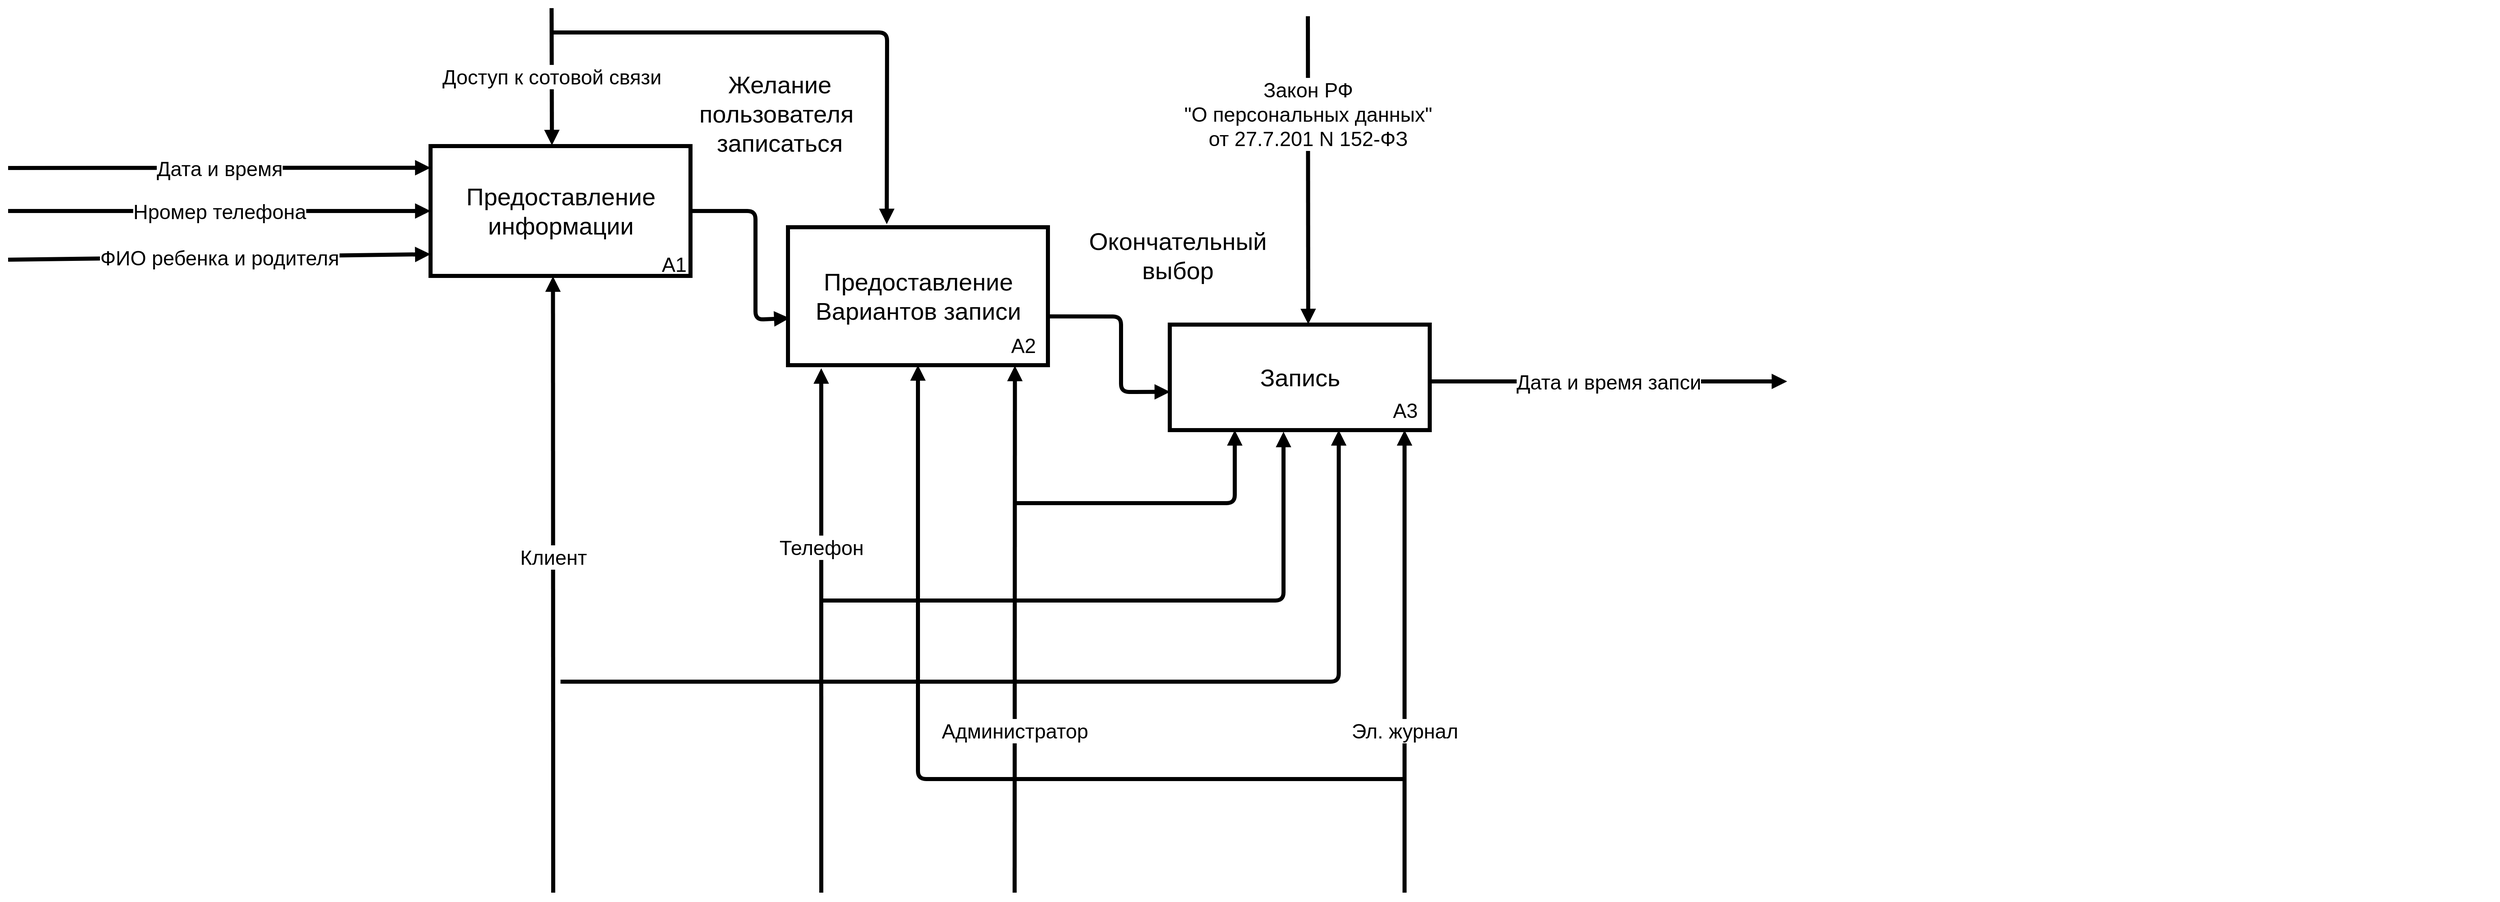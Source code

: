 <mxfile version="13.1.2" type="github">
  <diagram id="umUKt08_b0THqYxB4QMx" name="Page-1">
    <mxGraphModel dx="2714" dy="2787" grid="1" gridSize="10" guides="1" tooltips="1" connect="1" arrows="1" fold="1" page="1" pageScale="1" pageWidth="827" pageHeight="1169" math="0" shadow="0">
      <root>
        <mxCell id="0" />
        <mxCell id="1" parent="0" />
        <mxCell id="K8WBdkXXQI6Gq19Ea8D1-14" style="edgeStyle=orthogonalEdgeStyle;rounded=0;orthogonalLoop=1;jettySize=auto;html=1;exitX=0.5;exitY=1;exitDx=0;exitDy=0;targetPerimeterSpacing=0;strokeWidth=5;" parent="1" edge="1">
          <mxGeometry relative="1" as="geometry">
            <mxPoint x="2706" y="730.0" as="sourcePoint" />
            <mxPoint x="2706" y="730.0" as="targetPoint" />
          </mxGeometry>
        </mxCell>
        <mxCell id="HmVIiVWB6kzVrAjhzofl-1" value="&lt;font style=&quot;font-size: 30px&quot;&gt;Предоставление&lt;br&gt;информации&lt;br&gt;&lt;/font&gt;" style="html=1;strokeWidth=5;" parent="1" vertex="1">
          <mxGeometry x="170" y="190" width="320" height="160" as="geometry" />
        </mxCell>
        <mxCell id="HmVIiVWB6kzVrAjhzofl-2" value="&lt;font style=&quot;font-size: 25px&quot;&gt;Клиент&lt;/font&gt;" style="endArrow=block;endFill=1;endSize=6;html=1;strokeWidth=5;entryX=0.471;entryY=1.003;entryDx=0;entryDy=0;entryPerimeter=0;" parent="1" target="HmVIiVWB6kzVrAjhzofl-1" edge="1">
          <mxGeometry x="0.092" width="100" relative="1" as="geometry">
            <mxPoint x="321" y="1110" as="sourcePoint" />
            <mxPoint x="320" y="280" as="targetPoint" />
            <mxPoint as="offset" />
          </mxGeometry>
        </mxCell>
        <mxCell id="HmVIiVWB6kzVrAjhzofl-5" value="&lt;font&gt;&lt;font style=&quot;font-size: 25px&quot;&gt;Доступ к сотовой связи&lt;/font&gt;&lt;br&gt;&lt;/font&gt;" style="endArrow=block;endFill=1;endSize=6;html=1;strokeWidth=5;entryX=0.467;entryY=-0.006;entryDx=0;entryDy=0;entryPerimeter=0;" parent="1" target="HmVIiVWB6kzVrAjhzofl-1" edge="1">
          <mxGeometry width="100" relative="1" as="geometry">
            <mxPoint x="319" y="20" as="sourcePoint" />
            <mxPoint x="320" y="220" as="targetPoint" />
          </mxGeometry>
        </mxCell>
        <mxCell id="HmVIiVWB6kzVrAjhzofl-8" value="&lt;font&gt;&lt;font style=&quot;font-size: 25px&quot;&gt;Дата и время&lt;/font&gt;&lt;br&gt;&lt;/font&gt;" style="endArrow=block;endFill=1;endSize=6;html=1;strokeWidth=5;entryX=0;entryY=0.167;entryDx=0;entryDy=0;entryPerimeter=0;" parent="1" target="HmVIiVWB6kzVrAjhzofl-1" edge="1">
          <mxGeometry width="100" relative="1" as="geometry">
            <mxPoint x="-350" y="217" as="sourcePoint" />
            <mxPoint x="160" y="250" as="targetPoint" />
          </mxGeometry>
        </mxCell>
        <mxCell id="HmVIiVWB6kzVrAjhzofl-9" value="&lt;font&gt;&lt;font style=&quot;font-size: 25px&quot;&gt;Нромер телефона&lt;/font&gt;&lt;br&gt;&lt;/font&gt;" style="endArrow=block;endFill=1;endSize=6;html=1;strokeWidth=5;entryX=0;entryY=0.5;entryDx=0;entryDy=0;" parent="1" target="HmVIiVWB6kzVrAjhzofl-1" edge="1">
          <mxGeometry width="100" relative="1" as="geometry">
            <mxPoint x="-350" y="270" as="sourcePoint" />
            <mxPoint x="160" y="289.29" as="targetPoint" />
          </mxGeometry>
        </mxCell>
        <mxCell id="HmVIiVWB6kzVrAjhzofl-10" value="&lt;font&gt;&lt;font style=&quot;font-size: 25px&quot;&gt;ФИО ребенка и родителя&lt;/font&gt;&lt;br&gt;&lt;/font&gt;" style="endArrow=block;endFill=1;endSize=6;html=1;strokeWidth=5;entryX=0;entryY=0.833;entryDx=0;entryDy=0;entryPerimeter=0;" parent="1" target="HmVIiVWB6kzVrAjhzofl-1" edge="1">
          <mxGeometry width="100" relative="1" as="geometry">
            <mxPoint x="-350" y="330" as="sourcePoint" />
            <mxPoint x="160" y="330" as="targetPoint" />
          </mxGeometry>
        </mxCell>
        <mxCell id="HmVIiVWB6kzVrAjhzofl-11" value="&lt;font style=&quot;font-size: 25px&quot;&gt;A1&lt;/font&gt;" style="text;html=1;strokeColor=none;fillColor=none;align=center;verticalAlign=middle;whiteSpace=wrap;rounded=0;" parent="1" vertex="1">
          <mxGeometry x="450" y="320" width="40" height="30" as="geometry" />
        </mxCell>
        <mxCell id="HmVIiVWB6kzVrAjhzofl-12" value="&lt;font style=&quot;font-size: 30px&quot;&gt;Предоставление&lt;br&gt;Вариантов записи&lt;br&gt;&lt;/font&gt;" style="html=1;strokeWidth=5;" parent="1" vertex="1">
          <mxGeometry x="610" y="290" width="320" height="170" as="geometry" />
        </mxCell>
        <mxCell id="HmVIiVWB6kzVrAjhzofl-20" value="&lt;font style=&quot;font-size: 20px&quot;&gt;&lt;br&gt;&lt;/font&gt;" style="endArrow=block;endFill=1;endSize=6;html=1;strokeWidth=5;entryX=0.006;entryY=0.659;entryDx=0;entryDy=0;entryPerimeter=0;" parent="1" target="HmVIiVWB6kzVrAjhzofl-12" edge="1">
          <mxGeometry x="0.642" y="-166" width="100" relative="1" as="geometry">
            <mxPoint x="490" y="270" as="sourcePoint" />
            <mxPoint x="590" y="386" as="targetPoint" />
            <Array as="points">
              <mxPoint x="570" y="270" />
              <mxPoint x="570" y="404" />
            </Array>
            <mxPoint x="-100" y="-34" as="offset" />
          </mxGeometry>
        </mxCell>
        <mxCell id="HmVIiVWB6kzVrAjhzofl-21" value="&lt;font style=&quot;font-size: 25px&quot;&gt;A2&lt;/font&gt;" style="text;html=1;strokeColor=none;fillColor=none;align=center;verticalAlign=middle;whiteSpace=wrap;rounded=0;" parent="1" vertex="1">
          <mxGeometry x="880" y="420" width="40" height="30" as="geometry" />
        </mxCell>
        <mxCell id="HmVIiVWB6kzVrAjhzofl-22" value="&lt;span style=&quot;font-size: 25px&quot;&gt;Администратор&lt;/span&gt;" style="endArrow=block;endFill=1;endSize=6;html=1;strokeWidth=5;entryX=0.873;entryY=1.004;entryDx=0;entryDy=0;entryPerimeter=0;" parent="1" target="HmVIiVWB6kzVrAjhzofl-12" edge="1">
          <mxGeometry x="-0.384" width="100" relative="1" as="geometry">
            <mxPoint x="889" y="1110" as="sourcePoint" />
            <mxPoint x="890" y="470" as="targetPoint" />
            <mxPoint as="offset" />
          </mxGeometry>
        </mxCell>
        <mxCell id="HmVIiVWB6kzVrAjhzofl-23" value="&lt;font style=&quot;font-size: 25px&quot;&gt;Телефон&lt;/font&gt;" style="endArrow=block;endFill=1;endSize=6;html=1;strokeWidth=5;entryX=0.128;entryY=1.022;entryDx=0;entryDy=0;entryPerimeter=0;" parent="1" target="HmVIiVWB6kzVrAjhzofl-12" edge="1">
          <mxGeometry x="0.318" width="100" relative="1" as="geometry">
            <mxPoint x="651" y="1110" as="sourcePoint" />
            <mxPoint x="690" y="470" as="targetPoint" />
            <mxPoint as="offset" />
          </mxGeometry>
        </mxCell>
        <mxCell id="HmVIiVWB6kzVrAjhzofl-25" value="&lt;font style=&quot;font-size: 30px&quot;&gt;Запись&lt;br&gt;&lt;/font&gt;" style="html=1;strokeWidth=5;" parent="1" vertex="1">
          <mxGeometry x="1080" y="410" width="320" height="130" as="geometry" />
        </mxCell>
        <mxCell id="HmVIiVWB6kzVrAjhzofl-26" value="&lt;span style=&quot;font-size: 20px&quot;&gt;&lt;br&gt;&lt;/span&gt;" style="endArrow=block;endFill=1;endSize=6;html=1;strokeWidth=5;exitX=1.006;exitY=0.646;exitDx=0;exitDy=0;exitPerimeter=0;entryX=0.001;entryY=0.637;entryDx=0;entryDy=0;entryPerimeter=0;" parent="1" source="HmVIiVWB6kzVrAjhzofl-12" target="HmVIiVWB6kzVrAjhzofl-25" edge="1">
          <mxGeometry width="100" relative="1" as="geometry">
            <mxPoint x="990.64" y="529.74" as="sourcePoint" />
            <mxPoint x="1050" y="360" as="targetPoint" />
            <Array as="points">
              <mxPoint x="1020" y="400" />
              <mxPoint x="1020" y="493" />
            </Array>
          </mxGeometry>
        </mxCell>
        <mxCell id="HmVIiVWB6kzVrAjhzofl-28" value="&lt;font style=&quot;font-size: 30px&quot;&gt;Окончательный выбор&lt;/font&gt;" style="text;html=1;strokeColor=none;fillColor=none;align=center;verticalAlign=middle;whiteSpace=wrap;rounded=0;" parent="1" vertex="1">
          <mxGeometry x="990" y="290" width="200" height="70" as="geometry" />
        </mxCell>
        <mxCell id="HmVIiVWB6kzVrAjhzofl-29" value="&lt;font style=&quot;font-size: 25px&quot;&gt;A3&lt;/font&gt;" style="text;html=1;strokeColor=none;fillColor=none;align=center;verticalAlign=middle;whiteSpace=wrap;rounded=0;" parent="1" vertex="1">
          <mxGeometry x="1350" y="500" width="40" height="30" as="geometry" />
        </mxCell>
        <mxCell id="HmVIiVWB6kzVrAjhzofl-32" value="" style="endArrow=block;endFill=1;endSize=6;html=1;strokeWidth=5;entryX=0.25;entryY=1;entryDx=0;entryDy=0;" parent="1" target="HmVIiVWB6kzVrAjhzofl-25" edge="1">
          <mxGeometry width="100" relative="1" as="geometry">
            <mxPoint x="890" y="630" as="sourcePoint" />
            <mxPoint x="1270" y="630" as="targetPoint" />
            <Array as="points">
              <mxPoint x="1160" y="630" />
            </Array>
          </mxGeometry>
        </mxCell>
        <mxCell id="HmVIiVWB6kzVrAjhzofl-33" value="" style="endArrow=block;endFill=1;endSize=6;html=1;strokeWidth=5;" parent="1" edge="1">
          <mxGeometry width="100" relative="1" as="geometry">
            <mxPoint x="650" y="750" as="sourcePoint" />
            <mxPoint x="1220" y="542" as="targetPoint" />
            <Array as="points">
              <mxPoint x="1220" y="750" />
            </Array>
          </mxGeometry>
        </mxCell>
        <mxCell id="HmVIiVWB6kzVrAjhzofl-34" value="" style="endArrow=block;endFill=1;endSize=6;html=1;strokeWidth=5;entryX=0.65;entryY=1;entryDx=0;entryDy=0;entryPerimeter=0;" parent="1" target="HmVIiVWB6kzVrAjhzofl-25" edge="1">
          <mxGeometry width="100" relative="1" as="geometry">
            <mxPoint x="330" y="850" as="sourcePoint" />
            <mxPoint x="948.08" y="630.0" as="targetPoint" />
            <Array as="points">
              <mxPoint x="1288" y="850" />
            </Array>
          </mxGeometry>
        </mxCell>
        <mxCell id="HmVIiVWB6kzVrAjhzofl-36" value="&lt;font style=&quot;font-size: 25px&quot;&gt;Эл. журнал&lt;/font&gt;" style="endArrow=block;endFill=1;endSize=6;html=1;strokeWidth=5;entryX=0.128;entryY=1.022;entryDx=0;entryDy=0;entryPerimeter=0;" parent="1" edge="1">
          <mxGeometry x="-0.298" width="100" relative="1" as="geometry">
            <mxPoint x="1369" y="1110" as="sourcePoint" />
            <mxPoint x="1369" y="540.0" as="targetPoint" />
            <mxPoint as="offset" />
          </mxGeometry>
        </mxCell>
        <mxCell id="HmVIiVWB6kzVrAjhzofl-37" value="&lt;font style=&quot;font-size: 20px&quot;&gt;&lt;br&gt;&lt;/font&gt;" style="endArrow=block;endFill=1;endSize=6;html=1;strokeWidth=5;entryX=0.38;entryY=-0.022;entryDx=0;entryDy=0;entryPerimeter=0;" parent="1" target="HmVIiVWB6kzVrAjhzofl-12" edge="1">
          <mxGeometry x="-0.222" y="-80" width="100" relative="1" as="geometry">
            <mxPoint x="320" y="50" as="sourcePoint" />
            <mxPoint x="800" y="270" as="targetPoint" />
            <Array as="points">
              <mxPoint x="400" y="50" />
              <mxPoint x="732" y="50" />
            </Array>
            <mxPoint as="offset" />
          </mxGeometry>
        </mxCell>
        <mxCell id="HmVIiVWB6kzVrAjhzofl-38" value="" style="endArrow=block;endFill=1;endSize=6;html=1;strokeWidth=5;entryX=0.5;entryY=1;entryDx=0;entryDy=0;" parent="1" target="HmVIiVWB6kzVrAjhzofl-12" edge="1">
          <mxGeometry width="100" relative="1" as="geometry">
            <mxPoint x="1370" y="970" as="sourcePoint" />
            <mxPoint x="1264.0" y="760" as="targetPoint" />
            <Array as="points">
              <mxPoint x="770" y="970" />
            </Array>
          </mxGeometry>
        </mxCell>
        <mxCell id="HmVIiVWB6kzVrAjhzofl-39" value="&lt;span style=&quot;font-size: 30px&quot;&gt;Желание пользователя&amp;nbsp;&lt;br&gt;записаться&lt;br&gt;&lt;/span&gt;" style="text;html=1;strokeColor=none;fillColor=none;align=center;verticalAlign=middle;whiteSpace=wrap;rounded=0;" parent="1" vertex="1">
          <mxGeometry x="500" y="100" width="200" height="100" as="geometry" />
        </mxCell>
        <mxCell id="HmVIiVWB6kzVrAjhzofl-40" value="&lt;font style=&quot;font-size: 25px&quot;&gt;&lt;div&gt;Закон РФ&lt;/div&gt;&lt;div&gt;&quot;О персональных данных&quot;&lt;/div&gt;&lt;div&gt;от 27.7.201 N 152-ФЗ&lt;/div&gt;&lt;/font&gt;" style="endArrow=block;endFill=1;endSize=6;html=1;strokeWidth=5;entryX=0.467;entryY=-0.006;entryDx=0;entryDy=0;entryPerimeter=0;" parent="1" edge="1">
          <mxGeometry x="-0.368" width="100" relative="1" as="geometry">
            <mxPoint x="1250" y="30" as="sourcePoint" />
            <mxPoint x="1250.44" y="409.52" as="targetPoint" />
            <mxPoint as="offset" />
          </mxGeometry>
        </mxCell>
        <mxCell id="HmVIiVWB6kzVrAjhzofl-41" value="&lt;font&gt;&lt;font style=&quot;font-size: 25px&quot;&gt;Дата и время запси&lt;/font&gt;&lt;br&gt;&lt;/font&gt;" style="endArrow=block;endFill=1;endSize=6;html=1;strokeWidth=5;" parent="1" edge="1">
          <mxGeometry width="100" relative="1" as="geometry">
            <mxPoint x="1400" y="480.0" as="sourcePoint" />
            <mxPoint x="1840" y="480" as="targetPoint" />
          </mxGeometry>
        </mxCell>
      </root>
    </mxGraphModel>
  </diagram>
</mxfile>
